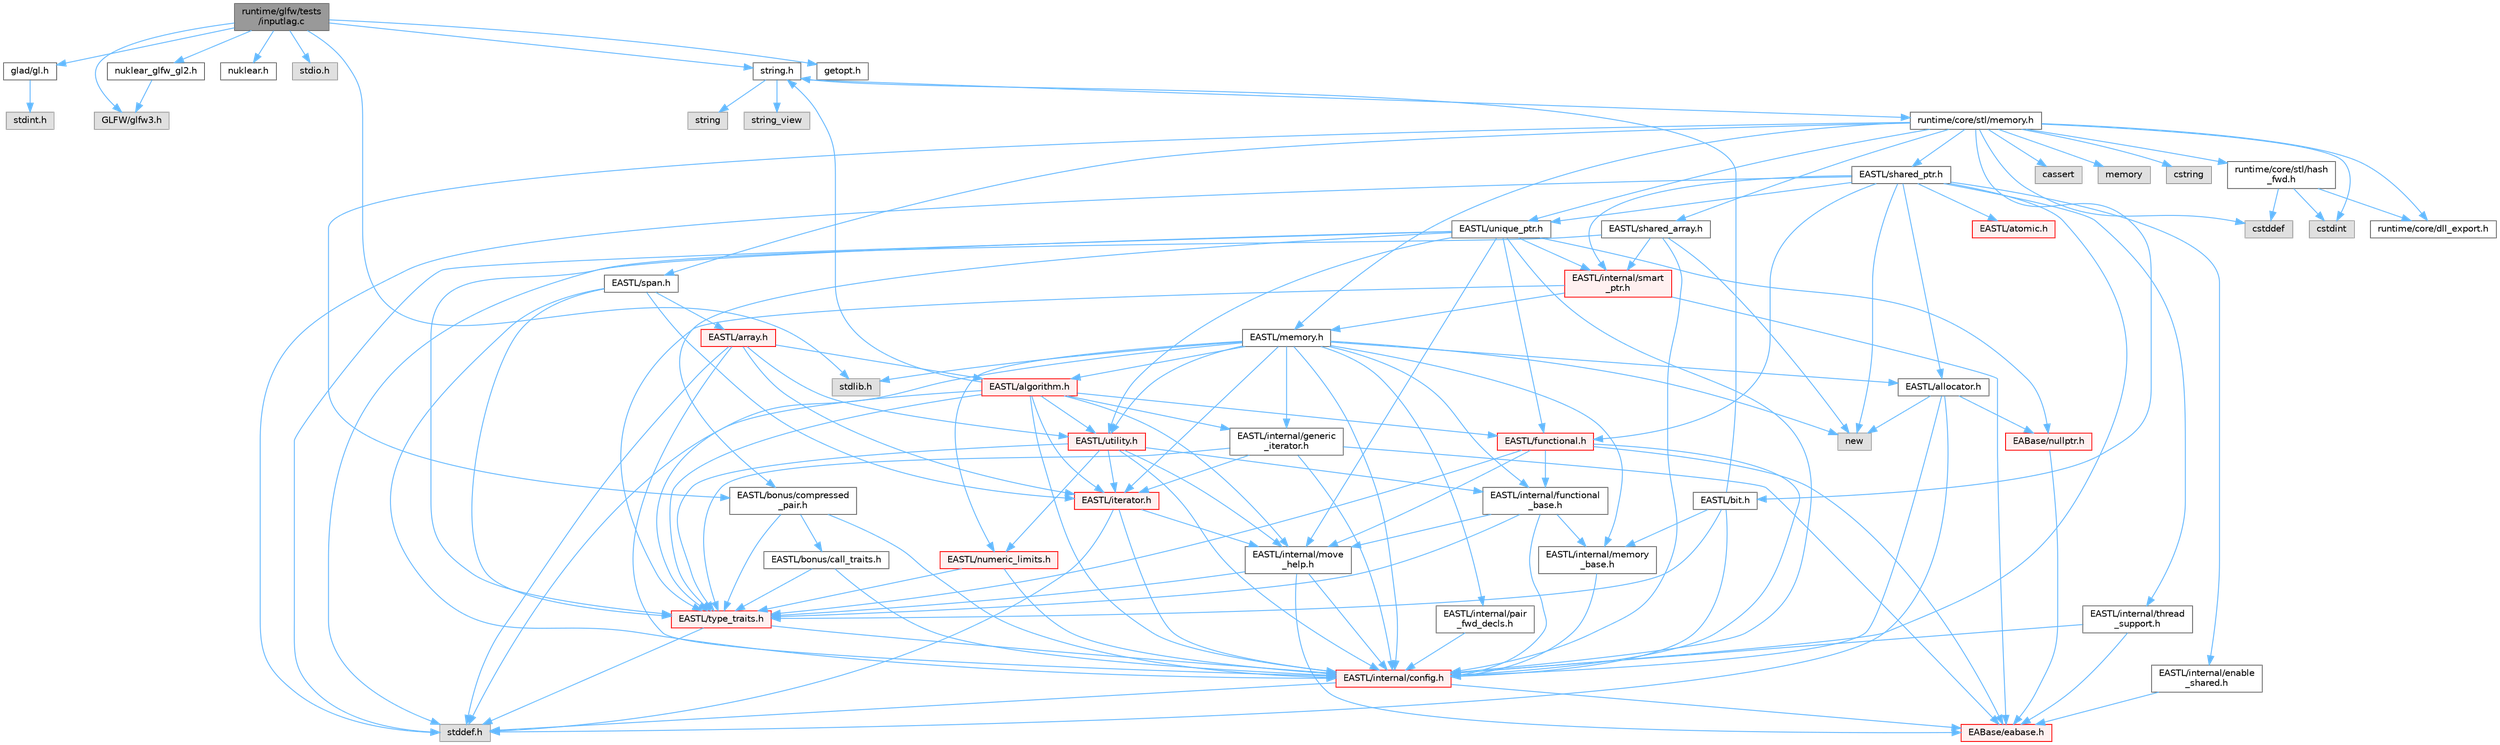digraph "runtime/glfw/tests/inputlag.c"
{
 // LATEX_PDF_SIZE
  bgcolor="transparent";
  edge [fontname=Helvetica,fontsize=10,labelfontname=Helvetica,labelfontsize=10];
  node [fontname=Helvetica,fontsize=10,shape=box,height=0.2,width=0.4];
  Node1 [id="Node000001",label="runtime/glfw/tests\l/inputlag.c",height=0.2,width=0.4,color="gray40", fillcolor="grey60", style="filled", fontcolor="black",tooltip=" "];
  Node1 -> Node2 [id="edge1_Node000001_Node000002",color="steelblue1",style="solid",tooltip=" "];
  Node2 [id="Node000002",label="glad/gl.h",height=0.2,width=0.4,color="grey40", fillcolor="white", style="filled",URL="$gl_8h.html",tooltip=" "];
  Node2 -> Node3 [id="edge2_Node000002_Node000003",color="steelblue1",style="solid",tooltip=" "];
  Node3 [id="Node000003",label="stdint.h",height=0.2,width=0.4,color="grey60", fillcolor="#E0E0E0", style="filled",tooltip=" "];
  Node1 -> Node4 [id="edge3_Node000001_Node000004",color="steelblue1",style="solid",tooltip=" "];
  Node4 [id="Node000004",label="GLFW/glfw3.h",height=0.2,width=0.4,color="grey60", fillcolor="#E0E0E0", style="filled",tooltip=" "];
  Node1 -> Node5 [id="edge4_Node000001_Node000005",color="steelblue1",style="solid",tooltip=" "];
  Node5 [id="Node000005",label="nuklear.h",height=0.2,width=0.4,color="grey40", fillcolor="white", style="filled",URL="$nuklear_8h.html",tooltip=" "];
  Node1 -> Node6 [id="edge5_Node000001_Node000006",color="steelblue1",style="solid",tooltip=" "];
  Node6 [id="Node000006",label="nuklear_glfw_gl2.h",height=0.2,width=0.4,color="grey40", fillcolor="white", style="filled",URL="$nuklear__glfw__gl2_8h.html",tooltip=" "];
  Node6 -> Node4 [id="edge6_Node000006_Node000004",color="steelblue1",style="solid",tooltip=" "];
  Node1 -> Node7 [id="edge7_Node000001_Node000007",color="steelblue1",style="solid",tooltip=" "];
  Node7 [id="Node000007",label="stdio.h",height=0.2,width=0.4,color="grey60", fillcolor="#E0E0E0", style="filled",tooltip=" "];
  Node1 -> Node8 [id="edge8_Node000001_Node000008",color="steelblue1",style="solid",tooltip=" "];
  Node8 [id="Node000008",label="stdlib.h",height=0.2,width=0.4,color="grey60", fillcolor="#E0E0E0", style="filled",tooltip=" "];
  Node1 -> Node9 [id="edge9_Node000001_Node000009",color="steelblue1",style="solid",tooltip=" "];
  Node9 [id="Node000009",label="string.h",height=0.2,width=0.4,color="grey40", fillcolor="white", style="filled",URL="$string_8h.html",tooltip=" "];
  Node9 -> Node10 [id="edge10_Node000009_Node000010",color="steelblue1",style="solid",tooltip=" "];
  Node10 [id="Node000010",label="string",height=0.2,width=0.4,color="grey60", fillcolor="#E0E0E0", style="filled",tooltip=" "];
  Node9 -> Node11 [id="edge11_Node000009_Node000011",color="steelblue1",style="solid",tooltip=" "];
  Node11 [id="Node000011",label="string_view",height=0.2,width=0.4,color="grey60", fillcolor="#E0E0E0", style="filled",tooltip=" "];
  Node9 -> Node12 [id="edge12_Node000009_Node000012",color="steelblue1",style="solid",tooltip=" "];
  Node12 [id="Node000012",label="runtime/core/stl/memory.h",height=0.2,width=0.4,color="grey40", fillcolor="white", style="filled",URL="$core_2stl_2memory_8h.html",tooltip=" "];
  Node12 -> Node13 [id="edge13_Node000012_Node000013",color="steelblue1",style="solid",tooltip=" "];
  Node13 [id="Node000013",label="cstddef",height=0.2,width=0.4,color="grey60", fillcolor="#E0E0E0", style="filled",tooltip=" "];
  Node12 -> Node14 [id="edge14_Node000012_Node000014",color="steelblue1",style="solid",tooltip=" "];
  Node14 [id="Node000014",label="cstdint",height=0.2,width=0.4,color="grey60", fillcolor="#E0E0E0", style="filled",tooltip=" "];
  Node12 -> Node15 [id="edge15_Node000012_Node000015",color="steelblue1",style="solid",tooltip=" "];
  Node15 [id="Node000015",label="cassert",height=0.2,width=0.4,color="grey60", fillcolor="#E0E0E0", style="filled",tooltip=" "];
  Node12 -> Node16 [id="edge16_Node000012_Node000016",color="steelblue1",style="solid",tooltip=" "];
  Node16 [id="Node000016",label="memory",height=0.2,width=0.4,color="grey60", fillcolor="#E0E0E0", style="filled",tooltip=" "];
  Node12 -> Node17 [id="edge17_Node000012_Node000017",color="steelblue1",style="solid",tooltip=" "];
  Node17 [id="Node000017",label="cstring",height=0.2,width=0.4,color="grey60", fillcolor="#E0E0E0", style="filled",tooltip=" "];
  Node12 -> Node18 [id="edge18_Node000012_Node000018",color="steelblue1",style="solid",tooltip=" "];
  Node18 [id="Node000018",label="EASTL/bit.h",height=0.2,width=0.4,color="grey40", fillcolor="white", style="filled",URL="$bit_8h.html",tooltip=" "];
  Node18 -> Node19 [id="edge19_Node000018_Node000019",color="steelblue1",style="solid",tooltip=" "];
  Node19 [id="Node000019",label="EASTL/internal/config.h",height=0.2,width=0.4,color="red", fillcolor="#FFF0F0", style="filled",URL="$config_8h.html",tooltip=" "];
  Node19 -> Node20 [id="edge20_Node000019_Node000020",color="steelblue1",style="solid",tooltip=" "];
  Node20 [id="Node000020",label="EABase/eabase.h",height=0.2,width=0.4,color="red", fillcolor="#FFF0F0", style="filled",URL="$eabase_8h.html",tooltip=" "];
  Node19 -> Node27 [id="edge21_Node000019_Node000027",color="steelblue1",style="solid",tooltip=" "];
  Node27 [id="Node000027",label="stddef.h",height=0.2,width=0.4,color="grey60", fillcolor="#E0E0E0", style="filled",tooltip=" "];
  Node18 -> Node28 [id="edge22_Node000018_Node000028",color="steelblue1",style="solid",tooltip=" "];
  Node28 [id="Node000028",label="EASTL/internal/memory\l_base.h",height=0.2,width=0.4,color="grey40", fillcolor="white", style="filled",URL="$memory__base_8h.html",tooltip=" "];
  Node28 -> Node19 [id="edge23_Node000028_Node000019",color="steelblue1",style="solid",tooltip=" "];
  Node18 -> Node29 [id="edge24_Node000018_Node000029",color="steelblue1",style="solid",tooltip=" "];
  Node29 [id="Node000029",label="EASTL/type_traits.h",height=0.2,width=0.4,color="red", fillcolor="#FFF0F0", style="filled",URL="$_e_a_s_t_l_2include_2_e_a_s_t_l_2type__traits_8h.html",tooltip=" "];
  Node29 -> Node19 [id="edge25_Node000029_Node000019",color="steelblue1",style="solid",tooltip=" "];
  Node29 -> Node27 [id="edge26_Node000029_Node000027",color="steelblue1",style="solid",tooltip=" "];
  Node18 -> Node9 [id="edge27_Node000018_Node000009",color="steelblue1",style="solid",tooltip=" "];
  Node12 -> Node39 [id="edge28_Node000012_Node000039",color="steelblue1",style="solid",tooltip=" "];
  Node39 [id="Node000039",label="EASTL/memory.h",height=0.2,width=0.4,color="grey40", fillcolor="white", style="filled",URL="$_e_a_s_t_l_2include_2_e_a_s_t_l_2memory_8h.html",tooltip=" "];
  Node39 -> Node19 [id="edge29_Node000039_Node000019",color="steelblue1",style="solid",tooltip=" "];
  Node39 -> Node28 [id="edge30_Node000039_Node000028",color="steelblue1",style="solid",tooltip=" "];
  Node39 -> Node40 [id="edge31_Node000039_Node000040",color="steelblue1",style="solid",tooltip=" "];
  Node40 [id="Node000040",label="EASTL/internal/generic\l_iterator.h",height=0.2,width=0.4,color="grey40", fillcolor="white", style="filled",URL="$generic__iterator_8h.html",tooltip=" "];
  Node40 -> Node20 [id="edge32_Node000040_Node000020",color="steelblue1",style="solid",tooltip=" "];
  Node40 -> Node19 [id="edge33_Node000040_Node000019",color="steelblue1",style="solid",tooltip=" "];
  Node40 -> Node41 [id="edge34_Node000040_Node000041",color="steelblue1",style="solid",tooltip=" "];
  Node41 [id="Node000041",label="EASTL/iterator.h",height=0.2,width=0.4,color="red", fillcolor="#FFF0F0", style="filled",URL="$_e_a_s_t_l_2include_2_e_a_s_t_l_2iterator_8h.html",tooltip=" "];
  Node41 -> Node19 [id="edge35_Node000041_Node000019",color="steelblue1",style="solid",tooltip=" "];
  Node41 -> Node42 [id="edge36_Node000041_Node000042",color="steelblue1",style="solid",tooltip=" "];
  Node42 [id="Node000042",label="EASTL/internal/move\l_help.h",height=0.2,width=0.4,color="grey40", fillcolor="white", style="filled",URL="$move__help_8h.html",tooltip=" "];
  Node42 -> Node20 [id="edge37_Node000042_Node000020",color="steelblue1",style="solid",tooltip=" "];
  Node42 -> Node19 [id="edge38_Node000042_Node000019",color="steelblue1",style="solid",tooltip=" "];
  Node42 -> Node29 [id="edge39_Node000042_Node000029",color="steelblue1",style="solid",tooltip=" "];
  Node41 -> Node27 [id="edge40_Node000041_Node000027",color="steelblue1",style="solid",tooltip=" "];
  Node40 -> Node29 [id="edge41_Node000040_Node000029",color="steelblue1",style="solid",tooltip=" "];
  Node39 -> Node44 [id="edge42_Node000039_Node000044",color="steelblue1",style="solid",tooltip=" "];
  Node44 [id="Node000044",label="EASTL/internal/pair\l_fwd_decls.h",height=0.2,width=0.4,color="grey40", fillcolor="white", style="filled",URL="$pair__fwd__decls_8h.html",tooltip=" "];
  Node44 -> Node19 [id="edge43_Node000044_Node000019",color="steelblue1",style="solid",tooltip=" "];
  Node39 -> Node45 [id="edge44_Node000039_Node000045",color="steelblue1",style="solid",tooltip=" "];
  Node45 [id="Node000045",label="EASTL/internal/functional\l_base.h",height=0.2,width=0.4,color="grey40", fillcolor="white", style="filled",URL="$functional__base_8h.html",tooltip=" "];
  Node45 -> Node19 [id="edge45_Node000045_Node000019",color="steelblue1",style="solid",tooltip=" "];
  Node45 -> Node28 [id="edge46_Node000045_Node000028",color="steelblue1",style="solid",tooltip=" "];
  Node45 -> Node42 [id="edge47_Node000045_Node000042",color="steelblue1",style="solid",tooltip=" "];
  Node45 -> Node29 [id="edge48_Node000045_Node000029",color="steelblue1",style="solid",tooltip=" "];
  Node39 -> Node46 [id="edge49_Node000039_Node000046",color="steelblue1",style="solid",tooltip=" "];
  Node46 [id="Node000046",label="EASTL/algorithm.h",height=0.2,width=0.4,color="red", fillcolor="#FFF0F0", style="filled",URL="$_e_a_s_t_l_2include_2_e_a_s_t_l_2algorithm_8h.html",tooltip=" "];
  Node46 -> Node19 [id="edge50_Node000046_Node000019",color="steelblue1",style="solid",tooltip=" "];
  Node46 -> Node29 [id="edge51_Node000046_Node000029",color="steelblue1",style="solid",tooltip=" "];
  Node46 -> Node42 [id="edge52_Node000046_Node000042",color="steelblue1",style="solid",tooltip=" "];
  Node46 -> Node41 [id="edge53_Node000046_Node000041",color="steelblue1",style="solid",tooltip=" "];
  Node46 -> Node49 [id="edge54_Node000046_Node000049",color="steelblue1",style="solid",tooltip=" "];
  Node49 [id="Node000049",label="EASTL/functional.h",height=0.2,width=0.4,color="red", fillcolor="#FFF0F0", style="filled",URL="$_e_a_s_t_l_2include_2_e_a_s_t_l_2functional_8h.html",tooltip=" "];
  Node49 -> Node20 [id="edge55_Node000049_Node000020",color="steelblue1",style="solid",tooltip=" "];
  Node49 -> Node19 [id="edge56_Node000049_Node000019",color="steelblue1",style="solid",tooltip=" "];
  Node49 -> Node42 [id="edge57_Node000049_Node000042",color="steelblue1",style="solid",tooltip=" "];
  Node49 -> Node29 [id="edge58_Node000049_Node000029",color="steelblue1",style="solid",tooltip=" "];
  Node49 -> Node45 [id="edge59_Node000049_Node000045",color="steelblue1",style="solid",tooltip=" "];
  Node46 -> Node56 [id="edge60_Node000046_Node000056",color="steelblue1",style="solid",tooltip=" "];
  Node56 [id="Node000056",label="EASTL/utility.h",height=0.2,width=0.4,color="red", fillcolor="#FFF0F0", style="filled",URL="$_e_a_s_t_l_2include_2_e_a_s_t_l_2utility_8h.html",tooltip=" "];
  Node56 -> Node19 [id="edge61_Node000056_Node000019",color="steelblue1",style="solid",tooltip=" "];
  Node56 -> Node29 [id="edge62_Node000056_Node000029",color="steelblue1",style="solid",tooltip=" "];
  Node56 -> Node41 [id="edge63_Node000056_Node000041",color="steelblue1",style="solid",tooltip=" "];
  Node56 -> Node57 [id="edge64_Node000056_Node000057",color="steelblue1",style="solid",tooltip=" "];
  Node57 [id="Node000057",label="EASTL/numeric_limits.h",height=0.2,width=0.4,color="red", fillcolor="#FFF0F0", style="filled",URL="$numeric__limits_8h.html",tooltip=" "];
  Node57 -> Node19 [id="edge65_Node000057_Node000019",color="steelblue1",style="solid",tooltip=" "];
  Node57 -> Node29 [id="edge66_Node000057_Node000029",color="steelblue1",style="solid",tooltip=" "];
  Node56 -> Node45 [id="edge67_Node000056_Node000045",color="steelblue1",style="solid",tooltip=" "];
  Node56 -> Node42 [id="edge68_Node000056_Node000042",color="steelblue1",style="solid",tooltip=" "];
  Node46 -> Node40 [id="edge69_Node000046_Node000040",color="steelblue1",style="solid",tooltip=" "];
  Node46 -> Node27 [id="edge70_Node000046_Node000027",color="steelblue1",style="solid",tooltip=" "];
  Node46 -> Node9 [id="edge71_Node000046_Node000009",color="steelblue1",style="solid",tooltip=" "];
  Node39 -> Node29 [id="edge72_Node000039_Node000029",color="steelblue1",style="solid",tooltip=" "];
  Node39 -> Node53 [id="edge73_Node000039_Node000053",color="steelblue1",style="solid",tooltip=" "];
  Node53 [id="Node000053",label="EASTL/allocator.h",height=0.2,width=0.4,color="grey40", fillcolor="white", style="filled",URL="$allocator_8h.html",tooltip=" "];
  Node53 -> Node19 [id="edge74_Node000053_Node000019",color="steelblue1",style="solid",tooltip=" "];
  Node53 -> Node31 [id="edge75_Node000053_Node000031",color="steelblue1",style="solid",tooltip=" "];
  Node31 [id="Node000031",label="EABase/nullptr.h",height=0.2,width=0.4,color="red", fillcolor="#FFF0F0", style="filled",URL="$nullptr_8h.html",tooltip=" "];
  Node31 -> Node20 [id="edge76_Node000031_Node000020",color="steelblue1",style="solid",tooltip=" "];
  Node53 -> Node27 [id="edge77_Node000053_Node000027",color="steelblue1",style="solid",tooltip=" "];
  Node53 -> Node54 [id="edge78_Node000053_Node000054",color="steelblue1",style="solid",tooltip=" "];
  Node54 [id="Node000054",label="new",height=0.2,width=0.4,color="grey60", fillcolor="#E0E0E0", style="filled",tooltip=" "];
  Node39 -> Node41 [id="edge79_Node000039_Node000041",color="steelblue1",style="solid",tooltip=" "];
  Node39 -> Node56 [id="edge80_Node000039_Node000056",color="steelblue1",style="solid",tooltip=" "];
  Node39 -> Node57 [id="edge81_Node000039_Node000057",color="steelblue1",style="solid",tooltip=" "];
  Node39 -> Node8 [id="edge82_Node000039_Node000008",color="steelblue1",style="solid",tooltip=" "];
  Node39 -> Node54 [id="edge83_Node000039_Node000054",color="steelblue1",style="solid",tooltip=" "];
  Node12 -> Node66 [id="edge84_Node000012_Node000066",color="steelblue1",style="solid",tooltip=" "];
  Node66 [id="Node000066",label="EASTL/shared_array.h",height=0.2,width=0.4,color="grey40", fillcolor="white", style="filled",URL="$shared__array_8h.html",tooltip=" "];
  Node66 -> Node19 [id="edge85_Node000066_Node000019",color="steelblue1",style="solid",tooltip=" "];
  Node66 -> Node67 [id="edge86_Node000066_Node000067",color="steelblue1",style="solid",tooltip=" "];
  Node67 [id="Node000067",label="EASTL/internal/smart\l_ptr.h",height=0.2,width=0.4,color="red", fillcolor="#FFF0F0", style="filled",URL="$smart__ptr_8h.html",tooltip=" "];
  Node67 -> Node20 [id="edge87_Node000067_Node000020",color="steelblue1",style="solid",tooltip=" "];
  Node67 -> Node39 [id="edge88_Node000067_Node000039",color="steelblue1",style="solid",tooltip=" "];
  Node67 -> Node29 [id="edge89_Node000067_Node000029",color="steelblue1",style="solid",tooltip=" "];
  Node66 -> Node54 [id="edge90_Node000066_Node000054",color="steelblue1",style="solid",tooltip=" "];
  Node66 -> Node27 [id="edge91_Node000066_Node000027",color="steelblue1",style="solid",tooltip=" "];
  Node12 -> Node69 [id="edge92_Node000012_Node000069",color="steelblue1",style="solid",tooltip=" "];
  Node69 [id="Node000069",label="EASTL/unique_ptr.h",height=0.2,width=0.4,color="grey40", fillcolor="white", style="filled",URL="$unique__ptr_8h.html",tooltip=" "];
  Node69 -> Node31 [id="edge93_Node000069_Node000031",color="steelblue1",style="solid",tooltip=" "];
  Node69 -> Node70 [id="edge94_Node000069_Node000070",color="steelblue1",style="solid",tooltip=" "];
  Node70 [id="Node000070",label="EASTL/bonus/compressed\l_pair.h",height=0.2,width=0.4,color="grey40", fillcolor="white", style="filled",URL="$compressed__pair_8h.html",tooltip=" "];
  Node70 -> Node19 [id="edge95_Node000070_Node000019",color="steelblue1",style="solid",tooltip=" "];
  Node70 -> Node29 [id="edge96_Node000070_Node000029",color="steelblue1",style="solid",tooltip=" "];
  Node70 -> Node71 [id="edge97_Node000070_Node000071",color="steelblue1",style="solid",tooltip=" "];
  Node71 [id="Node000071",label="EASTL/bonus/call_traits.h",height=0.2,width=0.4,color="grey40", fillcolor="white", style="filled",URL="$call__traits_8h.html",tooltip=" "];
  Node71 -> Node19 [id="edge98_Node000071_Node000019",color="steelblue1",style="solid",tooltip=" "];
  Node71 -> Node29 [id="edge99_Node000071_Node000029",color="steelblue1",style="solid",tooltip=" "];
  Node69 -> Node49 [id="edge100_Node000069_Node000049",color="steelblue1",style="solid",tooltip=" "];
  Node69 -> Node19 [id="edge101_Node000069_Node000019",color="steelblue1",style="solid",tooltip=" "];
  Node69 -> Node42 [id="edge102_Node000069_Node000042",color="steelblue1",style="solid",tooltip=" "];
  Node69 -> Node67 [id="edge103_Node000069_Node000067",color="steelblue1",style="solid",tooltip=" "];
  Node69 -> Node29 [id="edge104_Node000069_Node000029",color="steelblue1",style="solid",tooltip=" "];
  Node69 -> Node56 [id="edge105_Node000069_Node000056",color="steelblue1",style="solid",tooltip=" "];
  Node69 -> Node27 [id="edge106_Node000069_Node000027",color="steelblue1",style="solid",tooltip=" "];
  Node12 -> Node72 [id="edge107_Node000012_Node000072",color="steelblue1",style="solid",tooltip=" "];
  Node72 [id="Node000072",label="EASTL/shared_ptr.h",height=0.2,width=0.4,color="grey40", fillcolor="white", style="filled",URL="$shared__ptr_8h.html",tooltip=" "];
  Node72 -> Node19 [id="edge108_Node000072_Node000019",color="steelblue1",style="solid",tooltip=" "];
  Node72 -> Node67 [id="edge109_Node000072_Node000067",color="steelblue1",style="solid",tooltip=" "];
  Node72 -> Node73 [id="edge110_Node000072_Node000073",color="steelblue1",style="solid",tooltip=" "];
  Node73 [id="Node000073",label="EASTL/internal/thread\l_support.h",height=0.2,width=0.4,color="grey40", fillcolor="white", style="filled",URL="$thread__support_8h.html",tooltip=" "];
  Node73 -> Node20 [id="edge111_Node000073_Node000020",color="steelblue1",style="solid",tooltip=" "];
  Node73 -> Node19 [id="edge112_Node000073_Node000019",color="steelblue1",style="solid",tooltip=" "];
  Node72 -> Node69 [id="edge113_Node000072_Node000069",color="steelblue1",style="solid",tooltip=" "];
  Node72 -> Node49 [id="edge114_Node000072_Node000049",color="steelblue1",style="solid",tooltip=" "];
  Node72 -> Node53 [id="edge115_Node000072_Node000053",color="steelblue1",style="solid",tooltip=" "];
  Node72 -> Node74 [id="edge116_Node000072_Node000074",color="steelblue1",style="solid",tooltip=" "];
  Node74 [id="Node000074",label="EASTL/atomic.h",height=0.2,width=0.4,color="red", fillcolor="#FFF0F0", style="filled",URL="$_e_a_s_t_l_2include_2_e_a_s_t_l_2atomic_8h.html",tooltip=" "];
  Node72 -> Node54 [id="edge117_Node000072_Node000054",color="steelblue1",style="solid",tooltip=" "];
  Node72 -> Node27 [id="edge118_Node000072_Node000027",color="steelblue1",style="solid",tooltip=" "];
  Node72 -> Node151 [id="edge119_Node000072_Node000151",color="steelblue1",style="solid",tooltip=" "];
  Node151 [id="Node000151",label="EASTL/internal/enable\l_shared.h",height=0.2,width=0.4,color="grey40", fillcolor="white", style="filled",URL="$enable__shared_8h.html",tooltip=" "];
  Node151 -> Node20 [id="edge120_Node000151_Node000020",color="steelblue1",style="solid",tooltip=" "];
  Node12 -> Node152 [id="edge121_Node000012_Node000152",color="steelblue1",style="solid",tooltip=" "];
  Node152 [id="Node000152",label="EASTL/span.h",height=0.2,width=0.4,color="grey40", fillcolor="white", style="filled",URL="$span_8h.html",tooltip=" "];
  Node152 -> Node19 [id="edge122_Node000152_Node000019",color="steelblue1",style="solid",tooltip=" "];
  Node152 -> Node29 [id="edge123_Node000152_Node000029",color="steelblue1",style="solid",tooltip=" "];
  Node152 -> Node41 [id="edge124_Node000152_Node000041",color="steelblue1",style="solid",tooltip=" "];
  Node152 -> Node153 [id="edge125_Node000152_Node000153",color="steelblue1",style="solid",tooltip=" "];
  Node153 [id="Node000153",label="EASTL/array.h",height=0.2,width=0.4,color="red", fillcolor="#FFF0F0", style="filled",URL="$array_8h.html",tooltip=" "];
  Node153 -> Node19 [id="edge126_Node000153_Node000019",color="steelblue1",style="solid",tooltip=" "];
  Node153 -> Node41 [id="edge127_Node000153_Node000041",color="steelblue1",style="solid",tooltip=" "];
  Node153 -> Node46 [id="edge128_Node000153_Node000046",color="steelblue1",style="solid",tooltip=" "];
  Node153 -> Node56 [id="edge129_Node000153_Node000056",color="steelblue1",style="solid",tooltip=" "];
  Node153 -> Node27 [id="edge130_Node000153_Node000027",color="steelblue1",style="solid",tooltip=" "];
  Node12 -> Node70 [id="edge131_Node000012_Node000070",color="steelblue1",style="solid",tooltip=" "];
  Node12 -> Node155 [id="edge132_Node000012_Node000155",color="steelblue1",style="solid",tooltip=" "];
  Node155 [id="Node000155",label="runtime/core/dll_export.h",height=0.2,width=0.4,color="grey40", fillcolor="white", style="filled",URL="$dll__export_8h.html",tooltip=" "];
  Node12 -> Node156 [id="edge133_Node000012_Node000156",color="steelblue1",style="solid",tooltip=" "];
  Node156 [id="Node000156",label="runtime/core/stl/hash\l_fwd.h",height=0.2,width=0.4,color="grey40", fillcolor="white", style="filled",URL="$hash__fwd_8h.html",tooltip=" "];
  Node156 -> Node13 [id="edge134_Node000156_Node000013",color="steelblue1",style="solid",tooltip=" "];
  Node156 -> Node14 [id="edge135_Node000156_Node000014",color="steelblue1",style="solid",tooltip=" "];
  Node156 -> Node155 [id="edge136_Node000156_Node000155",color="steelblue1",style="solid",tooltip=" "];
  Node1 -> Node157 [id="edge137_Node000001_Node000157",color="steelblue1",style="solid",tooltip=" "];
  Node157 [id="Node000157",label="getopt.h",height=0.2,width=0.4,color="grey40", fillcolor="white", style="filled",URL="$getopt_8h.html",tooltip=" "];
}
